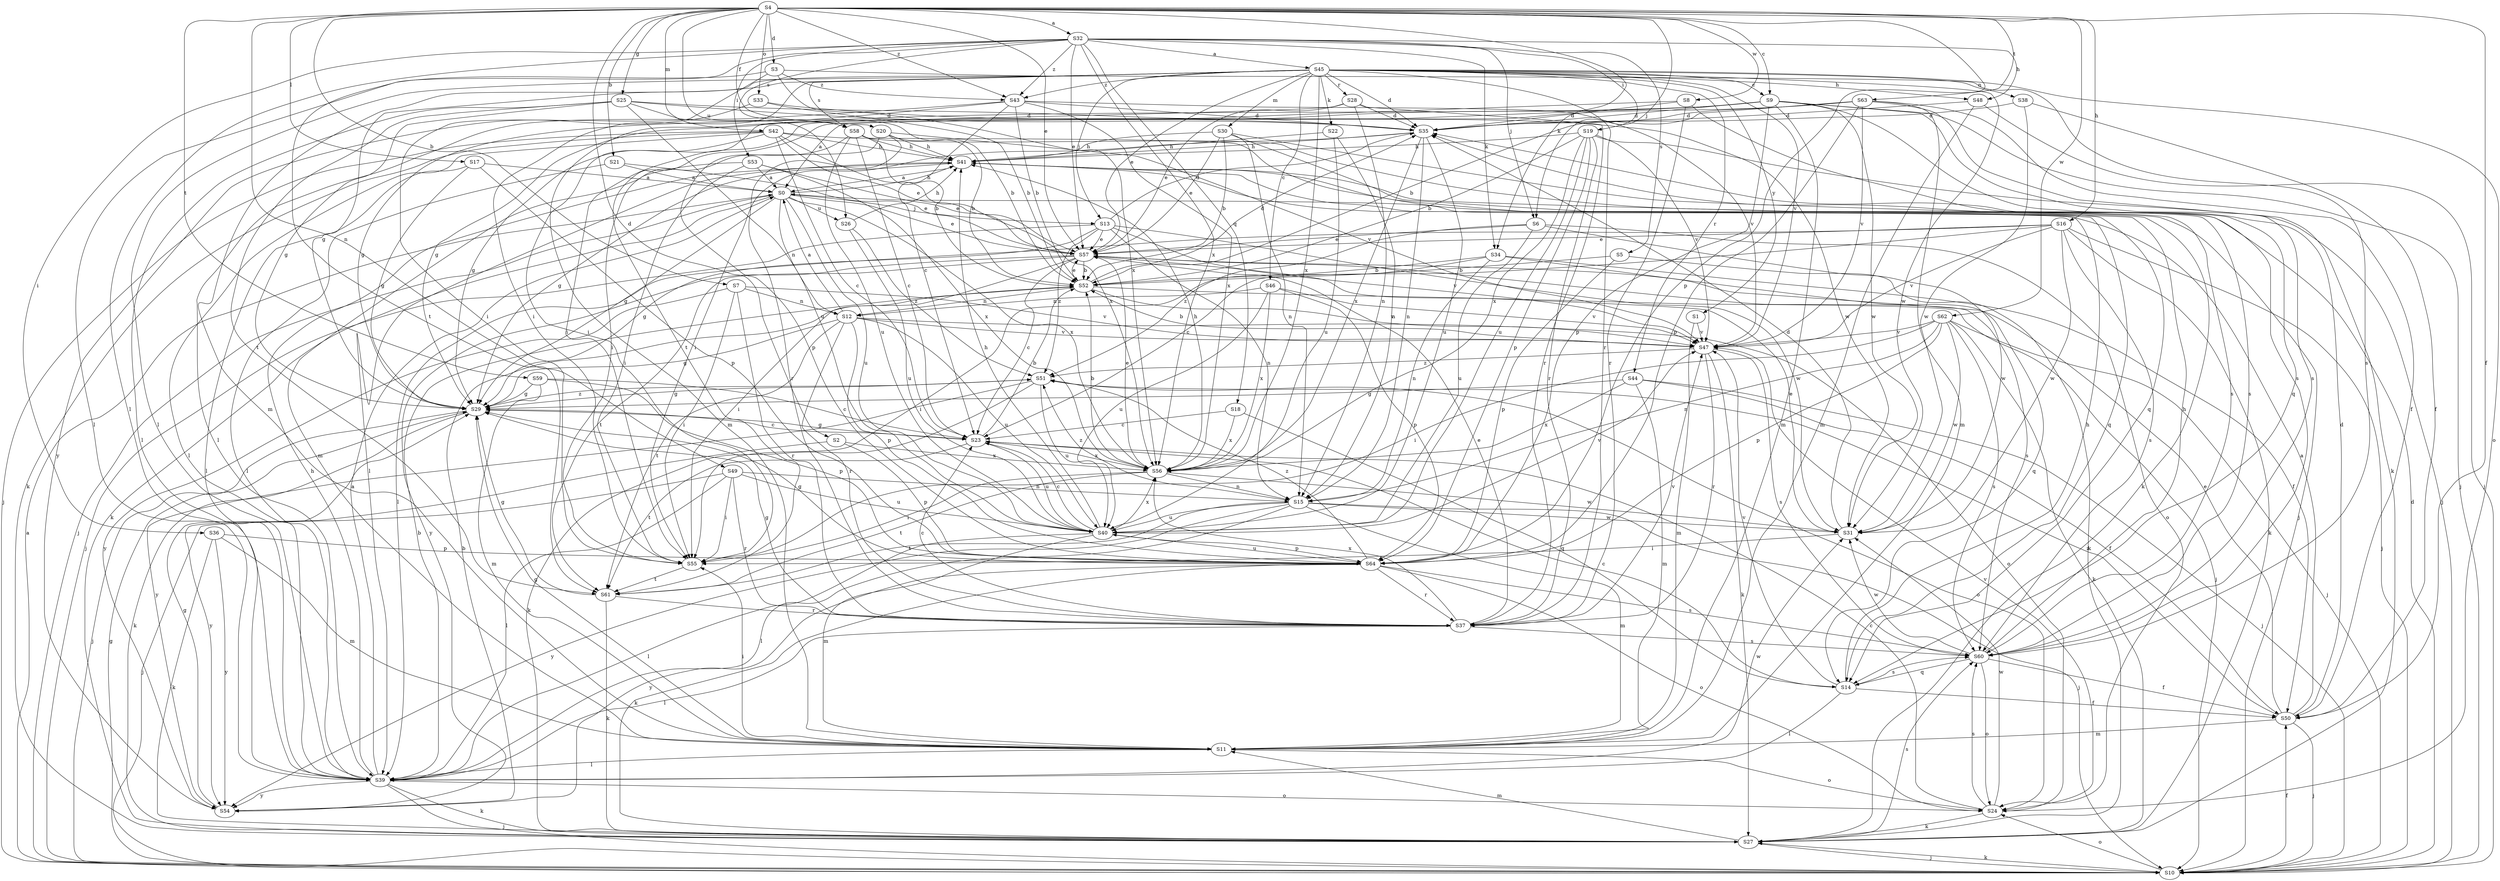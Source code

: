 strict digraph  {
S4;
S32;
S45;
S0;
S21;
S7;
S52;
S9;
S46;
S23;
S3;
S2;
S35;
S57;
S20;
S50;
S25;
S29;
S16;
S48;
S41;
S36;
S53;
S19;
S55;
S6;
S13;
S10;
S34;
S22;
S27;
S17;
S39;
S42;
S30;
S11;
S49;
S38;
S12;
S15;
S33;
S24;
S64;
S18;
S14;
S28;
S44;
S37;
S5;
S58;
S60;
S59;
S63;
S61;
S26;
S40;
S47;
S8;
S62;
S31;
S56;
S1;
S54;
S43;
S51;
S4 -> S32  [label=a];
S4 -> S21  [label=b];
S4 -> S7  [label=b];
S4 -> S9  [label=c];
S4 -> S3  [label=d];
S4 -> S2  [label=d];
S4 -> S57  [label=e];
S4 -> S20  [label=f];
S4 -> S50  [label=f];
S4 -> S25  [label=g];
S4 -> S16  [label=h];
S4 -> S6  [label=j];
S4 -> S34  [label=k];
S4 -> S17  [label=l];
S4 -> S42  [label=m];
S4 -> S49  [label=n];
S4 -> S33  [label=o];
S4 -> S64  [label=p];
S4 -> S59  [label=t];
S4 -> S63  [label=t];
S4 -> S26  [label=u];
S4 -> S8  [label=w];
S4 -> S62  [label=w];
S4 -> S43  [label=z];
S32 -> S45  [label=a];
S32 -> S57  [label=e];
S32 -> S48  [label=h];
S32 -> S36  [label=i];
S32 -> S53  [label=i];
S32 -> S19  [label=i];
S32 -> S6  [label=j];
S32 -> S34  [label=k];
S32 -> S39  [label=l];
S32 -> S18  [label=q];
S32 -> S5  [label=s];
S32 -> S58  [label=s];
S32 -> S61  [label=t];
S32 -> S56  [label=x];
S32 -> S43  [label=z];
S45 -> S9  [label=c];
S45 -> S46  [label=c];
S45 -> S35  [label=d];
S45 -> S57  [label=e];
S45 -> S29  [label=g];
S45 -> S48  [label=h];
S45 -> S55  [label=i];
S45 -> S13  [label=j];
S45 -> S22  [label=k];
S45 -> S39  [label=l];
S45 -> S30  [label=m];
S45 -> S11  [label=m];
S45 -> S38  [label=n];
S45 -> S24  [label=o];
S45 -> S28  [label=r];
S45 -> S44  [label=r];
S45 -> S37  [label=r];
S45 -> S58  [label=s];
S45 -> S47  [label=v];
S45 -> S31  [label=w];
S45 -> S56  [label=x];
S45 -> S1  [label=y];
S45 -> S43  [label=z];
S0 -> S57  [label=e];
S0 -> S29  [label=g];
S0 -> S41  [label=h];
S0 -> S13  [label=j];
S0 -> S10  [label=j];
S0 -> S27  [label=k];
S0 -> S12  [label=n];
S0 -> S26  [label=u];
S0 -> S40  [label=u];
S0 -> S56  [label=x];
S21 -> S0  [label=a];
S21 -> S57  [label=e];
S21 -> S39  [label=l];
S7 -> S55  [label=i];
S7 -> S12  [label=n];
S7 -> S37  [label=r];
S7 -> S47  [label=v];
S7 -> S54  [label=y];
S52 -> S35  [label=d];
S52 -> S57  [label=e];
S52 -> S10  [label=j];
S52 -> S12  [label=n];
S52 -> S47  [label=v];
S9 -> S35  [label=d];
S9 -> S29  [label=g];
S9 -> S55  [label=i];
S9 -> S10  [label=j];
S9 -> S11  [label=m];
S9 -> S64  [label=p];
S9 -> S14  [label=q];
S9 -> S60  [label=s];
S9 -> S61  [label=t];
S9 -> S31  [label=w];
S46 -> S12  [label=n];
S46 -> S64  [label=p];
S46 -> S40  [label=u];
S46 -> S47  [label=v];
S46 -> S56  [label=x];
S23 -> S52  [label=b];
S23 -> S29  [label=g];
S23 -> S61  [label=t];
S23 -> S40  [label=u];
S23 -> S56  [label=x];
S3 -> S55  [label=i];
S3 -> S39  [label=l];
S3 -> S60  [label=s];
S3 -> S56  [label=x];
S3 -> S43  [label=z];
S2 -> S64  [label=p];
S2 -> S56  [label=x];
S2 -> S54  [label=y];
S35 -> S41  [label=h];
S35 -> S55  [label=i];
S35 -> S15  [label=n];
S35 -> S40  [label=u];
S35 -> S56  [label=x];
S57 -> S52  [label=b];
S57 -> S23  [label=c];
S57 -> S55  [label=i];
S57 -> S60  [label=s];
S57 -> S61  [label=t];
S57 -> S54  [label=y];
S20 -> S52  [label=b];
S20 -> S41  [label=h];
S20 -> S55  [label=i];
S20 -> S37  [label=r];
S20 -> S47  [label=v];
S50 -> S0  [label=a];
S50 -> S35  [label=d];
S50 -> S57  [label=e];
S50 -> S10  [label=j];
S50 -> S11  [label=m];
S50 -> S51  [label=z];
S25 -> S52  [label=b];
S25 -> S35  [label=d];
S25 -> S29  [label=g];
S25 -> S39  [label=l];
S25 -> S61  [label=t];
S25 -> S40  [label=u];
S25 -> S31  [label=w];
S29 -> S23  [label=c];
S29 -> S10  [label=j];
S29 -> S27  [label=k];
S29 -> S51  [label=z];
S16 -> S23  [label=c];
S16 -> S57  [label=e];
S16 -> S10  [label=j];
S16 -> S27  [label=k];
S16 -> S39  [label=l];
S16 -> S60  [label=s];
S16 -> S47  [label=v];
S16 -> S31  [label=w];
S48 -> S35  [label=d];
S48 -> S10  [label=j];
S48 -> S11  [label=m];
S41 -> S0  [label=a];
S41 -> S29  [label=g];
S41 -> S10  [label=j];
S41 -> S39  [label=l];
S41 -> S14  [label=q];
S36 -> S27  [label=k];
S36 -> S11  [label=m];
S36 -> S64  [label=p];
S36 -> S54  [label=y];
S53 -> S0  [label=a];
S53 -> S57  [label=e];
S53 -> S55  [label=i];
S53 -> S11  [label=m];
S53 -> S56  [label=x];
S19 -> S52  [label=b];
S19 -> S41  [label=h];
S19 -> S10  [label=j];
S19 -> S64  [label=p];
S19 -> S37  [label=r];
S19 -> S40  [label=u];
S19 -> S47  [label=v];
S19 -> S56  [label=x];
S55 -> S61  [label=t];
S6 -> S57  [label=e];
S6 -> S24  [label=o];
S6 -> S40  [label=u];
S6 -> S31  [label=w];
S6 -> S51  [label=z];
S13 -> S35  [label=d];
S13 -> S57  [label=e];
S13 -> S29  [label=g];
S13 -> S10  [label=j];
S13 -> S15  [label=n];
S13 -> S47  [label=v];
S13 -> S31  [label=w];
S13 -> S51  [label=z];
S10 -> S0  [label=a];
S10 -> S35  [label=d];
S10 -> S50  [label=f];
S10 -> S29  [label=g];
S10 -> S27  [label=k];
S10 -> S24  [label=o];
S34 -> S52  [label=b];
S34 -> S50  [label=f];
S34 -> S55  [label=i];
S34 -> S15  [label=n];
S34 -> S14  [label=q];
S22 -> S41  [label=h];
S22 -> S15  [label=n];
S22 -> S40  [label=u];
S27 -> S10  [label=j];
S27 -> S11  [label=m];
S27 -> S60  [label=s];
S17 -> S0  [label=a];
S17 -> S29  [label=g];
S17 -> S39  [label=l];
S17 -> S64  [label=p];
S39 -> S0  [label=a];
S39 -> S52  [label=b];
S39 -> S41  [label=h];
S39 -> S10  [label=j];
S39 -> S27  [label=k];
S39 -> S24  [label=o];
S39 -> S31  [label=w];
S39 -> S54  [label=y];
S42 -> S23  [label=c];
S42 -> S57  [label=e];
S42 -> S29  [label=g];
S42 -> S41  [label=h];
S42 -> S10  [label=j];
S42 -> S27  [label=k];
S42 -> S39  [label=l];
S42 -> S14  [label=q];
S42 -> S56  [label=x];
S30 -> S52  [label=b];
S30 -> S57  [label=e];
S30 -> S41  [label=h];
S30 -> S27  [label=k];
S30 -> S15  [label=n];
S30 -> S60  [label=s];
S11 -> S29  [label=g];
S11 -> S55  [label=i];
S11 -> S39  [label=l];
S11 -> S24  [label=o];
S49 -> S55  [label=i];
S49 -> S10  [label=j];
S49 -> S39  [label=l];
S49 -> S15  [label=n];
S49 -> S37  [label=r];
S49 -> S40  [label=u];
S38 -> S35  [label=d];
S38 -> S50  [label=f];
S38 -> S31  [label=w];
S12 -> S0  [label=a];
S12 -> S29  [label=g];
S12 -> S24  [label=o];
S12 -> S64  [label=p];
S12 -> S37  [label=r];
S12 -> S61  [label=t];
S12 -> S40  [label=u];
S12 -> S47  [label=v];
S15 -> S10  [label=j];
S15 -> S39  [label=l];
S15 -> S11  [label=m];
S15 -> S61  [label=t];
S15 -> S40  [label=u];
S15 -> S31  [label=w];
S15 -> S54  [label=y];
S15 -> S51  [label=z];
S33 -> S52  [label=b];
S33 -> S35  [label=d];
S33 -> S54  [label=y];
S24 -> S23  [label=c];
S24 -> S27  [label=k];
S24 -> S60  [label=s];
S24 -> S47  [label=v];
S24 -> S31  [label=w];
S64 -> S29  [label=g];
S64 -> S27  [label=k];
S64 -> S24  [label=o];
S64 -> S37  [label=r];
S64 -> S60  [label=s];
S64 -> S40  [label=u];
S64 -> S54  [label=y];
S64 -> S51  [label=z];
S18 -> S23  [label=c];
S18 -> S14  [label=q];
S18 -> S56  [label=x];
S14 -> S23  [label=c];
S14 -> S50  [label=f];
S14 -> S41  [label=h];
S14 -> S39  [label=l];
S14 -> S60  [label=s];
S14 -> S47  [label=v];
S28 -> S35  [label=d];
S28 -> S57  [label=e];
S28 -> S11  [label=m];
S28 -> S15  [label=n];
S28 -> S37  [label=r];
S44 -> S50  [label=f];
S44 -> S29  [label=g];
S44 -> S10  [label=j];
S44 -> S11  [label=m];
S44 -> S56  [label=x];
S37 -> S23  [label=c];
S37 -> S57  [label=e];
S37 -> S29  [label=g];
S37 -> S39  [label=l];
S37 -> S60  [label=s];
S37 -> S47  [label=v];
S37 -> S56  [label=x];
S5 -> S52  [label=b];
S5 -> S27  [label=k];
S5 -> S64  [label=p];
S58 -> S52  [label=b];
S58 -> S23  [label=c];
S58 -> S41  [label=h];
S58 -> S64  [label=p];
S58 -> S60  [label=s];
S58 -> S40  [label=u];
S60 -> S50  [label=f];
S60 -> S41  [label=h];
S60 -> S24  [label=o];
S60 -> S14  [label=q];
S60 -> S31  [label=w];
S59 -> S23  [label=c];
S59 -> S29  [label=g];
S59 -> S11  [label=m];
S59 -> S64  [label=p];
S63 -> S0  [label=a];
S63 -> S52  [label=b];
S63 -> S35  [label=d];
S63 -> S50  [label=f];
S63 -> S27  [label=k];
S63 -> S11  [label=m];
S63 -> S64  [label=p];
S63 -> S47  [label=v];
S61 -> S29  [label=g];
S61 -> S27  [label=k];
S61 -> S37  [label=r];
S26 -> S41  [label=h];
S26 -> S40  [label=u];
S26 -> S51  [label=z];
S40 -> S23  [label=c];
S40 -> S41  [label=h];
S40 -> S39  [label=l];
S40 -> S11  [label=m];
S40 -> S64  [label=p];
S40 -> S47  [label=v];
S40 -> S56  [label=x];
S47 -> S52  [label=b];
S47 -> S27  [label=k];
S47 -> S37  [label=r];
S47 -> S60  [label=s];
S47 -> S51  [label=z];
S8 -> S35  [label=d];
S8 -> S55  [label=i];
S8 -> S37  [label=r];
S8 -> S60  [label=s];
S62 -> S55  [label=i];
S62 -> S10  [label=j];
S62 -> S27  [label=k];
S62 -> S15  [label=n];
S62 -> S64  [label=p];
S62 -> S60  [label=s];
S62 -> S47  [label=v];
S62 -> S31  [label=w];
S31 -> S35  [label=d];
S31 -> S57  [label=e];
S31 -> S55  [label=i];
S56 -> S52  [label=b];
S56 -> S57  [label=e];
S56 -> S41  [label=h];
S56 -> S55  [label=i];
S56 -> S15  [label=n];
S56 -> S61  [label=t];
S56 -> S31  [label=w];
S1 -> S11  [label=m];
S1 -> S47  [label=v];
S54 -> S52  [label=b];
S54 -> S29  [label=g];
S43 -> S52  [label=b];
S43 -> S23  [label=c];
S43 -> S35  [label=d];
S43 -> S29  [label=g];
S43 -> S39  [label=l];
S43 -> S47  [label=v];
S43 -> S56  [label=x];
S51 -> S29  [label=g];
S51 -> S27  [label=k];
S51 -> S24  [label=o];
S51 -> S40  [label=u];
S51 -> S54  [label=y];
}
